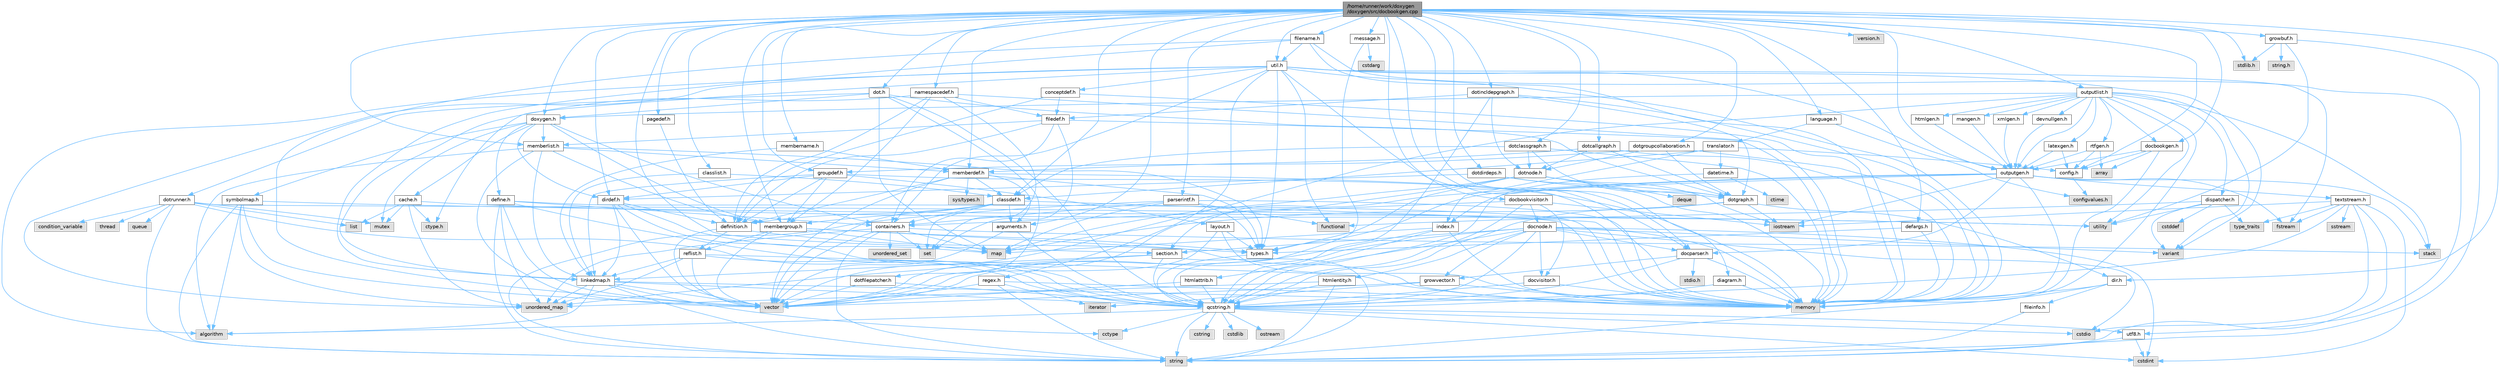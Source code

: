 digraph "/home/runner/work/doxygen/doxygen/src/docbookgen.cpp"
{
 // INTERACTIVE_SVG=YES
 // LATEX_PDF_SIZE
  bgcolor="transparent";
  edge [fontname=Helvetica,fontsize=10,labelfontname=Helvetica,labelfontsize=10];
  node [fontname=Helvetica,fontsize=10,shape=box,height=0.2,width=0.4];
  Node1 [id="Node000001",label="/home/runner/work/doxygen\l/doxygen/src/docbookgen.cpp",height=0.2,width=0.4,color="gray40", fillcolor="grey60", style="filled", fontcolor="black"];
  Node1 -> Node2 [id="edge1_Node000001_Node000002",color="steelblue1",style="solid"];
  Node2 [id="Node000002",label="stdlib.h",height=0.2,width=0.4,color="grey60", fillcolor="#E0E0E0", style="filled"];
  Node1 -> Node3 [id="edge2_Node000001_Node000003",color="steelblue1",style="solid"];
  Node3 [id="Node000003",label="docbookgen.h",height=0.2,width=0.4,color="grey40", fillcolor="white", style="filled",URL="$de/dea/docbookgen_8h.html",tooltip=" "];
  Node3 -> Node4 [id="edge3_Node000003_Node000004",color="steelblue1",style="solid"];
  Node4 [id="Node000004",label="memory",height=0.2,width=0.4,color="grey60", fillcolor="#E0E0E0", style="filled"];
  Node3 -> Node5 [id="edge4_Node000003_Node000005",color="steelblue1",style="solid"];
  Node5 [id="Node000005",label="array",height=0.2,width=0.4,color="grey60", fillcolor="#E0E0E0", style="filled"];
  Node3 -> Node6 [id="edge5_Node000003_Node000006",color="steelblue1",style="solid"];
  Node6 [id="Node000006",label="config.h",height=0.2,width=0.4,color="grey40", fillcolor="white", style="filled",URL="$db/d16/config_8h.html",tooltip=" "];
  Node6 -> Node7 [id="edge6_Node000006_Node000007",color="steelblue1",style="solid"];
  Node7 [id="Node000007",label="configvalues.h",height=0.2,width=0.4,color="grey60", fillcolor="#E0E0E0", style="filled"];
  Node3 -> Node8 [id="edge7_Node000003_Node000008",color="steelblue1",style="solid"];
  Node8 [id="Node000008",label="outputgen.h",height=0.2,width=0.4,color="grey40", fillcolor="white", style="filled",URL="$df/d06/outputgen_8h.html",tooltip=" "];
  Node8 -> Node4 [id="edge8_Node000008_Node000004",color="steelblue1",style="solid"];
  Node8 -> Node9 [id="edge9_Node000008_Node000009",color="steelblue1",style="solid"];
  Node9 [id="Node000009",label="stack",height=0.2,width=0.4,color="grey60", fillcolor="#E0E0E0", style="filled"];
  Node8 -> Node10 [id="edge10_Node000008_Node000010",color="steelblue1",style="solid"];
  Node10 [id="Node000010",label="iostream",height=0.2,width=0.4,color="grey60", fillcolor="#E0E0E0", style="filled"];
  Node8 -> Node11 [id="edge11_Node000008_Node000011",color="steelblue1",style="solid"];
  Node11 [id="Node000011",label="fstream",height=0.2,width=0.4,color="grey60", fillcolor="#E0E0E0", style="filled"];
  Node8 -> Node12 [id="edge12_Node000008_Node000012",color="steelblue1",style="solid"];
  Node12 [id="Node000012",label="types.h",height=0.2,width=0.4,color="grey40", fillcolor="white", style="filled",URL="$d9/d49/types_8h.html",tooltip="This file contains a number of basic enums and types."];
  Node12 -> Node13 [id="edge13_Node000012_Node000013",color="steelblue1",style="solid"];
  Node13 [id="Node000013",label="qcstring.h",height=0.2,width=0.4,color="grey40", fillcolor="white", style="filled",URL="$d7/d5c/qcstring_8h.html",tooltip=" "];
  Node13 -> Node14 [id="edge14_Node000013_Node000014",color="steelblue1",style="solid"];
  Node14 [id="Node000014",label="string",height=0.2,width=0.4,color="grey60", fillcolor="#E0E0E0", style="filled"];
  Node13 -> Node15 [id="edge15_Node000013_Node000015",color="steelblue1",style="solid"];
  Node15 [id="Node000015",label="algorithm",height=0.2,width=0.4,color="grey60", fillcolor="#E0E0E0", style="filled"];
  Node13 -> Node16 [id="edge16_Node000013_Node000016",color="steelblue1",style="solid"];
  Node16 [id="Node000016",label="cctype",height=0.2,width=0.4,color="grey60", fillcolor="#E0E0E0", style="filled"];
  Node13 -> Node17 [id="edge17_Node000013_Node000017",color="steelblue1",style="solid"];
  Node17 [id="Node000017",label="cstring",height=0.2,width=0.4,color="grey60", fillcolor="#E0E0E0", style="filled"];
  Node13 -> Node18 [id="edge18_Node000013_Node000018",color="steelblue1",style="solid"];
  Node18 [id="Node000018",label="cstdio",height=0.2,width=0.4,color="grey60", fillcolor="#E0E0E0", style="filled"];
  Node13 -> Node19 [id="edge19_Node000013_Node000019",color="steelblue1",style="solid"];
  Node19 [id="Node000019",label="cstdlib",height=0.2,width=0.4,color="grey60", fillcolor="#E0E0E0", style="filled"];
  Node13 -> Node20 [id="edge20_Node000013_Node000020",color="steelblue1",style="solid"];
  Node20 [id="Node000020",label="cstdint",height=0.2,width=0.4,color="grey60", fillcolor="#E0E0E0", style="filled"];
  Node13 -> Node21 [id="edge21_Node000013_Node000021",color="steelblue1",style="solid"];
  Node21 [id="Node000021",label="ostream",height=0.2,width=0.4,color="grey60", fillcolor="#E0E0E0", style="filled"];
  Node13 -> Node22 [id="edge22_Node000013_Node000022",color="steelblue1",style="solid"];
  Node22 [id="Node000022",label="utf8.h",height=0.2,width=0.4,color="grey40", fillcolor="white", style="filled",URL="$db/d7c/utf8_8h.html",tooltip="Various UTF8 related helper functions."];
  Node22 -> Node20 [id="edge23_Node000022_Node000020",color="steelblue1",style="solid"];
  Node22 -> Node14 [id="edge24_Node000022_Node000014",color="steelblue1",style="solid"];
  Node8 -> Node23 [id="edge25_Node000008_Node000023",color="steelblue1",style="solid"];
  Node23 [id="Node000023",label="index.h",height=0.2,width=0.4,color="grey40", fillcolor="white", style="filled",URL="$d1/db5/index_8h.html",tooltip=" "];
  Node23 -> Node4 [id="edge26_Node000023_Node000004",color="steelblue1",style="solid"];
  Node23 -> Node24 [id="edge27_Node000023_Node000024",color="steelblue1",style="solid"];
  Node24 [id="Node000024",label="vector",height=0.2,width=0.4,color="grey60", fillcolor="#E0E0E0", style="filled"];
  Node23 -> Node25 [id="edge28_Node000023_Node000025",color="steelblue1",style="solid"];
  Node25 [id="Node000025",label="map",height=0.2,width=0.4,color="grey60", fillcolor="#E0E0E0", style="filled"];
  Node23 -> Node13 [id="edge29_Node000023_Node000013",color="steelblue1",style="solid"];
  Node8 -> Node26 [id="edge30_Node000008_Node000026",color="steelblue1",style="solid"];
  Node26 [id="Node000026",label="section.h",height=0.2,width=0.4,color="grey40", fillcolor="white", style="filled",URL="$d1/d2a/section_8h.html",tooltip=" "];
  Node26 -> Node14 [id="edge31_Node000026_Node000014",color="steelblue1",style="solid"];
  Node26 -> Node27 [id="edge32_Node000026_Node000027",color="steelblue1",style="solid"];
  Node27 [id="Node000027",label="unordered_map",height=0.2,width=0.4,color="grey60", fillcolor="#E0E0E0", style="filled"];
  Node26 -> Node13 [id="edge33_Node000026_Node000013",color="steelblue1",style="solid"];
  Node26 -> Node28 [id="edge34_Node000026_Node000028",color="steelblue1",style="solid"];
  Node28 [id="Node000028",label="linkedmap.h",height=0.2,width=0.4,color="grey40", fillcolor="white", style="filled",URL="$da/de1/linkedmap_8h.html",tooltip=" "];
  Node28 -> Node27 [id="edge35_Node000028_Node000027",color="steelblue1",style="solid"];
  Node28 -> Node24 [id="edge36_Node000028_Node000024",color="steelblue1",style="solid"];
  Node28 -> Node4 [id="edge37_Node000028_Node000004",color="steelblue1",style="solid"];
  Node28 -> Node14 [id="edge38_Node000028_Node000014",color="steelblue1",style="solid"];
  Node28 -> Node15 [id="edge39_Node000028_Node000015",color="steelblue1",style="solid"];
  Node28 -> Node16 [id="edge40_Node000028_Node000016",color="steelblue1",style="solid"];
  Node28 -> Node13 [id="edge41_Node000028_Node000013",color="steelblue1",style="solid"];
  Node8 -> Node29 [id="edge42_Node000008_Node000029",color="steelblue1",style="solid"];
  Node29 [id="Node000029",label="textstream.h",height=0.2,width=0.4,color="grey40", fillcolor="white", style="filled",URL="$d4/d7d/textstream_8h.html",tooltip=" "];
  Node29 -> Node14 [id="edge43_Node000029_Node000014",color="steelblue1",style="solid"];
  Node29 -> Node10 [id="edge44_Node000029_Node000010",color="steelblue1",style="solid"];
  Node29 -> Node30 [id="edge45_Node000029_Node000030",color="steelblue1",style="solid"];
  Node30 [id="Node000030",label="sstream",height=0.2,width=0.4,color="grey60", fillcolor="#E0E0E0", style="filled"];
  Node29 -> Node20 [id="edge46_Node000029_Node000020",color="steelblue1",style="solid"];
  Node29 -> Node18 [id="edge47_Node000029_Node000018",color="steelblue1",style="solid"];
  Node29 -> Node11 [id="edge48_Node000029_Node000011",color="steelblue1",style="solid"];
  Node29 -> Node31 [id="edge49_Node000029_Node000031",color="steelblue1",style="solid"];
  Node31 [id="Node000031",label="type_traits",height=0.2,width=0.4,color="grey60", fillcolor="#E0E0E0", style="filled"];
  Node29 -> Node13 [id="edge50_Node000029_Node000013",color="steelblue1",style="solid"];
  Node8 -> Node32 [id="edge51_Node000008_Node000032",color="steelblue1",style="solid"];
  Node32 [id="Node000032",label="docparser.h",height=0.2,width=0.4,color="grey40", fillcolor="white", style="filled",URL="$de/d9c/docparser_8h.html",tooltip=" "];
  Node32 -> Node33 [id="edge52_Node000032_Node000033",color="steelblue1",style="solid"];
  Node33 [id="Node000033",label="stdio.h",height=0.2,width=0.4,color="grey60", fillcolor="#E0E0E0", style="filled"];
  Node32 -> Node4 [id="edge53_Node000032_Node000004",color="steelblue1",style="solid"];
  Node32 -> Node13 [id="edge54_Node000032_Node000013",color="steelblue1",style="solid"];
  Node32 -> Node34 [id="edge55_Node000032_Node000034",color="steelblue1",style="solid"];
  Node34 [id="Node000034",label="growvector.h",height=0.2,width=0.4,color="grey40", fillcolor="white", style="filled",URL="$d7/d50/growvector_8h.html",tooltip=" "];
  Node34 -> Node24 [id="edge56_Node000034_Node000024",color="steelblue1",style="solid"];
  Node34 -> Node4 [id="edge57_Node000034_Node000004",color="steelblue1",style="solid"];
  Node34 -> Node35 [id="edge58_Node000034_Node000035",color="steelblue1",style="solid"];
  Node35 [id="Node000035",label="iterator",height=0.2,width=0.4,color="grey60", fillcolor="#E0E0E0", style="filled"];
  Node1 -> Node36 [id="edge59_Node000001_Node000036",color="steelblue1",style="solid"];
  Node36 [id="Node000036",label="doxygen.h",height=0.2,width=0.4,color="grey40", fillcolor="white", style="filled",URL="$d1/da1/doxygen_8h.html",tooltip=" "];
  Node36 -> Node37 [id="edge60_Node000036_Node000037",color="steelblue1",style="solid"];
  Node37 [id="Node000037",label="mutex",height=0.2,width=0.4,color="grey60", fillcolor="#E0E0E0", style="filled"];
  Node36 -> Node38 [id="edge61_Node000036_Node000038",color="steelblue1",style="solid"];
  Node38 [id="Node000038",label="containers.h",height=0.2,width=0.4,color="grey40", fillcolor="white", style="filled",URL="$d5/d75/containers_8h.html",tooltip=" "];
  Node38 -> Node24 [id="edge62_Node000038_Node000024",color="steelblue1",style="solid"];
  Node38 -> Node14 [id="edge63_Node000038_Node000014",color="steelblue1",style="solid"];
  Node38 -> Node39 [id="edge64_Node000038_Node000039",color="steelblue1",style="solid"];
  Node39 [id="Node000039",label="set",height=0.2,width=0.4,color="grey60", fillcolor="#E0E0E0", style="filled"];
  Node38 -> Node25 [id="edge65_Node000038_Node000025",color="steelblue1",style="solid"];
  Node38 -> Node40 [id="edge66_Node000038_Node000040",color="steelblue1",style="solid"];
  Node40 [id="Node000040",label="unordered_set",height=0.2,width=0.4,color="grey60", fillcolor="#E0E0E0", style="filled"];
  Node38 -> Node27 [id="edge67_Node000038_Node000027",color="steelblue1",style="solid"];
  Node38 -> Node9 [id="edge68_Node000038_Node000009",color="steelblue1",style="solid"];
  Node36 -> Node41 [id="edge69_Node000036_Node000041",color="steelblue1",style="solid"];
  Node41 [id="Node000041",label="membergroup.h",height=0.2,width=0.4,color="grey40", fillcolor="white", style="filled",URL="$d9/d11/membergroup_8h.html",tooltip=" "];
  Node41 -> Node24 [id="edge70_Node000041_Node000024",color="steelblue1",style="solid"];
  Node41 -> Node25 [id="edge71_Node000041_Node000025",color="steelblue1",style="solid"];
  Node41 -> Node4 [id="edge72_Node000041_Node000004",color="steelblue1",style="solid"];
  Node41 -> Node12 [id="edge73_Node000041_Node000012",color="steelblue1",style="solid"];
  Node41 -> Node42 [id="edge74_Node000041_Node000042",color="steelblue1",style="solid"];
  Node42 [id="Node000042",label="reflist.h",height=0.2,width=0.4,color="grey40", fillcolor="white", style="filled",URL="$d1/d02/reflist_8h.html",tooltip=" "];
  Node42 -> Node24 [id="edge75_Node000042_Node000024",color="steelblue1",style="solid"];
  Node42 -> Node27 [id="edge76_Node000042_Node000027",color="steelblue1",style="solid"];
  Node42 -> Node4 [id="edge77_Node000042_Node000004",color="steelblue1",style="solid"];
  Node42 -> Node13 [id="edge78_Node000042_Node000013",color="steelblue1",style="solid"];
  Node42 -> Node28 [id="edge79_Node000042_Node000028",color="steelblue1",style="solid"];
  Node36 -> Node43 [id="edge80_Node000036_Node000043",color="steelblue1",style="solid"];
  Node43 [id="Node000043",label="dirdef.h",height=0.2,width=0.4,color="grey40", fillcolor="white", style="filled",URL="$d6/d15/dirdef_8h.html",tooltip=" "];
  Node43 -> Node24 [id="edge81_Node000043_Node000024",color="steelblue1",style="solid"];
  Node43 -> Node25 [id="edge82_Node000043_Node000025",color="steelblue1",style="solid"];
  Node43 -> Node13 [id="edge83_Node000043_Node000013",color="steelblue1",style="solid"];
  Node43 -> Node28 [id="edge84_Node000043_Node000028",color="steelblue1",style="solid"];
  Node43 -> Node44 [id="edge85_Node000043_Node000044",color="steelblue1",style="solid"];
  Node44 [id="Node000044",label="definition.h",height=0.2,width=0.4,color="grey40", fillcolor="white", style="filled",URL="$df/da1/definition_8h.html",tooltip=" "];
  Node44 -> Node24 [id="edge86_Node000044_Node000024",color="steelblue1",style="solid"];
  Node44 -> Node12 [id="edge87_Node000044_Node000012",color="steelblue1",style="solid"];
  Node44 -> Node42 [id="edge88_Node000044_Node000042",color="steelblue1",style="solid"];
  Node36 -> Node45 [id="edge89_Node000036_Node000045",color="steelblue1",style="solid"];
  Node45 [id="Node000045",label="memberlist.h",height=0.2,width=0.4,color="grey40", fillcolor="white", style="filled",URL="$dd/d78/memberlist_8h.html",tooltip=" "];
  Node45 -> Node24 [id="edge90_Node000045_Node000024",color="steelblue1",style="solid"];
  Node45 -> Node15 [id="edge91_Node000045_Node000015",color="steelblue1",style="solid"];
  Node45 -> Node46 [id="edge92_Node000045_Node000046",color="steelblue1",style="solid"];
  Node46 [id="Node000046",label="memberdef.h",height=0.2,width=0.4,color="grey40", fillcolor="white", style="filled",URL="$d4/d46/memberdef_8h.html",tooltip=" "];
  Node46 -> Node24 [id="edge93_Node000046_Node000024",color="steelblue1",style="solid"];
  Node46 -> Node4 [id="edge94_Node000046_Node000004",color="steelblue1",style="solid"];
  Node46 -> Node47 [id="edge95_Node000046_Node000047",color="steelblue1",style="solid"];
  Node47 [id="Node000047",label="sys/types.h",height=0.2,width=0.4,color="grey60", fillcolor="#E0E0E0", style="filled"];
  Node46 -> Node12 [id="edge96_Node000046_Node000012",color="steelblue1",style="solid"];
  Node46 -> Node44 [id="edge97_Node000046_Node000044",color="steelblue1",style="solid"];
  Node46 -> Node48 [id="edge98_Node000046_Node000048",color="steelblue1",style="solid"];
  Node48 [id="Node000048",label="arguments.h",height=0.2,width=0.4,color="grey40", fillcolor="white", style="filled",URL="$df/d9b/arguments_8h.html",tooltip=" "];
  Node48 -> Node24 [id="edge99_Node000048_Node000024",color="steelblue1",style="solid"];
  Node48 -> Node13 [id="edge100_Node000048_Node000013",color="steelblue1",style="solid"];
  Node46 -> Node49 [id="edge101_Node000046_Node000049",color="steelblue1",style="solid"];
  Node49 [id="Node000049",label="classdef.h",height=0.2,width=0.4,color="grey40", fillcolor="white", style="filled",URL="$d1/da6/classdef_8h.html",tooltip=" "];
  Node49 -> Node4 [id="edge102_Node000049_Node000004",color="steelblue1",style="solid"];
  Node49 -> Node24 [id="edge103_Node000049_Node000024",color="steelblue1",style="solid"];
  Node49 -> Node39 [id="edge104_Node000049_Node000039",color="steelblue1",style="solid"];
  Node49 -> Node38 [id="edge105_Node000049_Node000038",color="steelblue1",style="solid"];
  Node49 -> Node44 [id="edge106_Node000049_Node000044",color="steelblue1",style="solid"];
  Node49 -> Node48 [id="edge107_Node000049_Node000048",color="steelblue1",style="solid"];
  Node49 -> Node41 [id="edge108_Node000049_Node000041",color="steelblue1",style="solid"];
  Node45 -> Node28 [id="edge109_Node000045_Node000028",color="steelblue1",style="solid"];
  Node45 -> Node12 [id="edge110_Node000045_Node000012",color="steelblue1",style="solid"];
  Node45 -> Node41 [id="edge111_Node000045_Node000041",color="steelblue1",style="solid"];
  Node36 -> Node50 [id="edge112_Node000036_Node000050",color="steelblue1",style="solid"];
  Node50 [id="Node000050",label="define.h",height=0.2,width=0.4,color="grey40", fillcolor="white", style="filled",URL="$df/d67/define_8h.html",tooltip=" "];
  Node50 -> Node24 [id="edge113_Node000050_Node000024",color="steelblue1",style="solid"];
  Node50 -> Node4 [id="edge114_Node000050_Node000004",color="steelblue1",style="solid"];
  Node50 -> Node14 [id="edge115_Node000050_Node000014",color="steelblue1",style="solid"];
  Node50 -> Node27 [id="edge116_Node000050_Node000027",color="steelblue1",style="solid"];
  Node50 -> Node13 [id="edge117_Node000050_Node000013",color="steelblue1",style="solid"];
  Node50 -> Node38 [id="edge118_Node000050_Node000038",color="steelblue1",style="solid"];
  Node36 -> Node51 [id="edge119_Node000036_Node000051",color="steelblue1",style="solid"];
  Node51 [id="Node000051",label="cache.h",height=0.2,width=0.4,color="grey40", fillcolor="white", style="filled",URL="$d3/d26/cache_8h.html",tooltip=" "];
  Node51 -> Node52 [id="edge120_Node000051_Node000052",color="steelblue1",style="solid"];
  Node52 [id="Node000052",label="list",height=0.2,width=0.4,color="grey60", fillcolor="#E0E0E0", style="filled"];
  Node51 -> Node27 [id="edge121_Node000051_Node000027",color="steelblue1",style="solid"];
  Node51 -> Node37 [id="edge122_Node000051_Node000037",color="steelblue1",style="solid"];
  Node51 -> Node53 [id="edge123_Node000051_Node000053",color="steelblue1",style="solid"];
  Node53 [id="Node000053",label="utility",height=0.2,width=0.4,color="grey60", fillcolor="#E0E0E0", style="filled"];
  Node51 -> Node54 [id="edge124_Node000051_Node000054",color="steelblue1",style="solid"];
  Node54 [id="Node000054",label="ctype.h",height=0.2,width=0.4,color="grey60", fillcolor="#E0E0E0", style="filled"];
  Node36 -> Node55 [id="edge125_Node000036_Node000055",color="steelblue1",style="solid"];
  Node55 [id="Node000055",label="symbolmap.h",height=0.2,width=0.4,color="grey40", fillcolor="white", style="filled",URL="$d7/ddd/symbolmap_8h.html",tooltip=" "];
  Node55 -> Node15 [id="edge126_Node000055_Node000015",color="steelblue1",style="solid"];
  Node55 -> Node27 [id="edge127_Node000055_Node000027",color="steelblue1",style="solid"];
  Node55 -> Node24 [id="edge128_Node000055_Node000024",color="steelblue1",style="solid"];
  Node55 -> Node14 [id="edge129_Node000055_Node000014",color="steelblue1",style="solid"];
  Node55 -> Node53 [id="edge130_Node000055_Node000053",color="steelblue1",style="solid"];
  Node1 -> Node56 [id="edge131_Node000001_Node000056",color="steelblue1",style="solid"];
  Node56 [id="Node000056",label="message.h",height=0.2,width=0.4,color="grey40", fillcolor="white", style="filled",URL="$d2/d0d/message_8h.html",tooltip=" "];
  Node56 -> Node57 [id="edge132_Node000056_Node000057",color="steelblue1",style="solid"];
  Node57 [id="Node000057",label="cstdarg",height=0.2,width=0.4,color="grey60", fillcolor="#E0E0E0", style="filled"];
  Node56 -> Node13 [id="edge133_Node000056_Node000013",color="steelblue1",style="solid"];
  Node1 -> Node6 [id="edge134_Node000001_Node000006",color="steelblue1",style="solid"];
  Node1 -> Node58 [id="edge135_Node000001_Node000058",color="steelblue1",style="solid"];
  Node58 [id="Node000058",label="classlist.h",height=0.2,width=0.4,color="grey40", fillcolor="white", style="filled",URL="$d2/df8/classlist_8h.html",tooltip=" "];
  Node58 -> Node28 [id="edge136_Node000058_Node000028",color="steelblue1",style="solid"];
  Node58 -> Node49 [id="edge137_Node000058_Node000049",color="steelblue1",style="solid"];
  Node1 -> Node49 [id="edge138_Node000001_Node000049",color="steelblue1",style="solid"];
  Node1 -> Node59 [id="edge139_Node000001_Node000059",color="steelblue1",style="solid"];
  Node59 [id="Node000059",label="diagram.h",height=0.2,width=0.4,color="grey40", fillcolor="white", style="filled",URL="$d9/d1b/diagram_8h.html",tooltip=" "];
  Node59 -> Node4 [id="edge140_Node000059_Node000004",color="steelblue1",style="solid"];
  Node59 -> Node13 [id="edge141_Node000059_Node000013",color="steelblue1",style="solid"];
  Node1 -> Node60 [id="edge142_Node000001_Node000060",color="steelblue1",style="solid"];
  Node60 [id="Node000060",label="util.h",height=0.2,width=0.4,color="grey40", fillcolor="white", style="filled",URL="$d8/d3c/util_8h.html",tooltip="A bunch of utility functions."];
  Node60 -> Node4 [id="edge143_Node000060_Node000004",color="steelblue1",style="solid"];
  Node60 -> Node27 [id="edge144_Node000060_Node000027",color="steelblue1",style="solid"];
  Node60 -> Node15 [id="edge145_Node000060_Node000015",color="steelblue1",style="solid"];
  Node60 -> Node61 [id="edge146_Node000060_Node000061",color="steelblue1",style="solid"];
  Node61 [id="Node000061",label="functional",height=0.2,width=0.4,color="grey60", fillcolor="#E0E0E0", style="filled"];
  Node60 -> Node11 [id="edge147_Node000060_Node000011",color="steelblue1",style="solid"];
  Node60 -> Node62 [id="edge148_Node000060_Node000062",color="steelblue1",style="solid"];
  Node62 [id="Node000062",label="variant",height=0.2,width=0.4,color="grey60", fillcolor="#E0E0E0", style="filled"];
  Node60 -> Node54 [id="edge149_Node000060_Node000054",color="steelblue1",style="solid"];
  Node60 -> Node12 [id="edge150_Node000060_Node000012",color="steelblue1",style="solid"];
  Node60 -> Node32 [id="edge151_Node000060_Node000032",color="steelblue1",style="solid"];
  Node60 -> Node38 [id="edge152_Node000060_Node000038",color="steelblue1",style="solid"];
  Node60 -> Node8 [id="edge153_Node000060_Node000008",color="steelblue1",style="solid"];
  Node60 -> Node63 [id="edge154_Node000060_Node000063",color="steelblue1",style="solid"];
  Node63 [id="Node000063",label="regex.h",height=0.2,width=0.4,color="grey40", fillcolor="white", style="filled",URL="$d1/d21/regex_8h.html",tooltip=" "];
  Node63 -> Node4 [id="edge155_Node000063_Node000004",color="steelblue1",style="solid"];
  Node63 -> Node14 [id="edge156_Node000063_Node000014",color="steelblue1",style="solid"];
  Node63 -> Node24 [id="edge157_Node000063_Node000024",color="steelblue1",style="solid"];
  Node63 -> Node35 [id="edge158_Node000063_Node000035",color="steelblue1",style="solid"];
  Node60 -> Node64 [id="edge159_Node000060_Node000064",color="steelblue1",style="solid"];
  Node64 [id="Node000064",label="conceptdef.h",height=0.2,width=0.4,color="grey40", fillcolor="white", style="filled",URL="$da/df1/conceptdef_8h.html",tooltip=" "];
  Node64 -> Node4 [id="edge160_Node000064_Node000004",color="steelblue1",style="solid"];
  Node64 -> Node44 [id="edge161_Node000064_Node000044",color="steelblue1",style="solid"];
  Node64 -> Node65 [id="edge162_Node000064_Node000065",color="steelblue1",style="solid"];
  Node65 [id="Node000065",label="filedef.h",height=0.2,width=0.4,color="grey40", fillcolor="white", style="filled",URL="$d4/d3a/filedef_8h.html",tooltip=" "];
  Node65 -> Node4 [id="edge163_Node000065_Node000004",color="steelblue1",style="solid"];
  Node65 -> Node39 [id="edge164_Node000065_Node000039",color="steelblue1",style="solid"];
  Node65 -> Node44 [id="edge165_Node000065_Node000044",color="steelblue1",style="solid"];
  Node65 -> Node45 [id="edge166_Node000065_Node000045",color="steelblue1",style="solid"];
  Node65 -> Node38 [id="edge167_Node000065_Node000038",color="steelblue1",style="solid"];
  Node1 -> Node66 [id="edge168_Node000001_Node000066",color="steelblue1",style="solid"];
  Node66 [id="Node000066",label="defargs.h",height=0.2,width=0.4,color="grey40", fillcolor="white", style="filled",URL="$d8/d65/defargs_8h.html",tooltip=" "];
  Node66 -> Node12 [id="edge169_Node000066_Node000012",color="steelblue1",style="solid"];
  Node66 -> Node4 [id="edge170_Node000066_Node000004",color="steelblue1",style="solid"];
  Node1 -> Node8 [id="edge171_Node000001_Node000008",color="steelblue1",style="solid"];
  Node1 -> Node67 [id="edge172_Node000001_Node000067",color="steelblue1",style="solid"];
  Node67 [id="Node000067",label="dot.h",height=0.2,width=0.4,color="grey40", fillcolor="white", style="filled",URL="$d6/d4a/dot_8h.html",tooltip=" "];
  Node67 -> Node25 [id="edge173_Node000067_Node000025",color="steelblue1",style="solid"];
  Node67 -> Node13 [id="edge174_Node000067_Node000013",color="steelblue1",style="solid"];
  Node67 -> Node68 [id="edge175_Node000067_Node000068",color="steelblue1",style="solid"];
  Node68 [id="Node000068",label="dotgraph.h",height=0.2,width=0.4,color="grey40", fillcolor="white", style="filled",URL="$d0/daa/dotgraph_8h.html",tooltip=" "];
  Node68 -> Node10 [id="edge176_Node000068_Node000010",color="steelblue1",style="solid"];
  Node68 -> Node25 [id="edge177_Node000068_Node000025",color="steelblue1",style="solid"];
  Node68 -> Node13 [id="edge178_Node000068_Node000013",color="steelblue1",style="solid"];
  Node68 -> Node69 [id="edge179_Node000068_Node000069",color="steelblue1",style="solid"];
  Node69 [id="Node000069",label="dir.h",height=0.2,width=0.4,color="grey40", fillcolor="white", style="filled",URL="$df/d9c/dir_8h.html",tooltip=" "];
  Node69 -> Node14 [id="edge180_Node000069_Node000014",color="steelblue1",style="solid"];
  Node69 -> Node4 [id="edge181_Node000069_Node000004",color="steelblue1",style="solid"];
  Node69 -> Node70 [id="edge182_Node000069_Node000070",color="steelblue1",style="solid"];
  Node70 [id="Node000070",label="fileinfo.h",height=0.2,width=0.4,color="grey40", fillcolor="white", style="filled",URL="$df/d45/fileinfo_8h.html",tooltip=" "];
  Node70 -> Node14 [id="edge183_Node000070_Node000014",color="steelblue1",style="solid"];
  Node67 -> Node71 [id="edge184_Node000067_Node000071",color="steelblue1",style="solid"];
  Node71 [id="Node000071",label="dotfilepatcher.h",height=0.2,width=0.4,color="grey40", fillcolor="white", style="filled",URL="$d3/d38/dotfilepatcher_8h.html",tooltip=" "];
  Node71 -> Node24 [id="edge185_Node000071_Node000024",color="steelblue1",style="solid"];
  Node71 -> Node13 [id="edge186_Node000071_Node000013",color="steelblue1",style="solid"];
  Node67 -> Node72 [id="edge187_Node000067_Node000072",color="steelblue1",style="solid"];
  Node72 [id="Node000072",label="dotrunner.h",height=0.2,width=0.4,color="grey40", fillcolor="white", style="filled",URL="$d2/dd1/dotrunner_8h.html",tooltip=" "];
  Node72 -> Node14 [id="edge188_Node000072_Node000014",color="steelblue1",style="solid"];
  Node72 -> Node73 [id="edge189_Node000072_Node000073",color="steelblue1",style="solid"];
  Node73 [id="Node000073",label="thread",height=0.2,width=0.4,color="grey60", fillcolor="#E0E0E0", style="filled"];
  Node72 -> Node52 [id="edge190_Node000072_Node000052",color="steelblue1",style="solid"];
  Node72 -> Node74 [id="edge191_Node000072_Node000074",color="steelblue1",style="solid"];
  Node74 [id="Node000074",label="queue",height=0.2,width=0.4,color="grey60", fillcolor="#E0E0E0", style="filled"];
  Node72 -> Node37 [id="edge192_Node000072_Node000037",color="steelblue1",style="solid"];
  Node72 -> Node75 [id="edge193_Node000072_Node000075",color="steelblue1",style="solid"];
  Node75 [id="Node000075",label="condition_variable",height=0.2,width=0.4,color="grey60", fillcolor="#E0E0E0", style="filled"];
  Node72 -> Node4 [id="edge194_Node000072_Node000004",color="steelblue1",style="solid"];
  Node72 -> Node13 [id="edge195_Node000072_Node000013",color="steelblue1",style="solid"];
  Node67 -> Node36 [id="edge196_Node000067_Node000036",color="steelblue1",style="solid"];
  Node1 -> Node76 [id="edge197_Node000001_Node000076",color="steelblue1",style="solid"];
  Node76 [id="Node000076",label="dotcallgraph.h",height=0.2,width=0.4,color="grey40", fillcolor="white", style="filled",URL="$dc/dcf/dotcallgraph_8h.html",tooltip=" "];
  Node76 -> Node4 [id="edge198_Node000076_Node000004",color="steelblue1",style="solid"];
  Node76 -> Node77 [id="edge199_Node000076_Node000077",color="steelblue1",style="solid"];
  Node77 [id="Node000077",label="dotnode.h",height=0.2,width=0.4,color="grey40", fillcolor="white", style="filled",URL="$d8/d3b/dotnode_8h.html",tooltip=" "];
  Node77 -> Node24 [id="edge200_Node000077_Node000024",color="steelblue1",style="solid"];
  Node77 -> Node25 [id="edge201_Node000077_Node000025",color="steelblue1",style="solid"];
  Node77 -> Node78 [id="edge202_Node000077_Node000078",color="steelblue1",style="solid"];
  Node78 [id="Node000078",label="deque",height=0.2,width=0.4,color="grey60", fillcolor="#E0E0E0", style="filled"];
  Node77 -> Node10 [id="edge203_Node000077_Node000010",color="steelblue1",style="solid"];
  Node77 -> Node12 [id="edge204_Node000077_Node000012",color="steelblue1",style="solid"];
  Node77 -> Node68 [id="edge205_Node000077_Node000068",color="steelblue1",style="solid"];
  Node76 -> Node68 [id="edge206_Node000076_Node000068",color="steelblue1",style="solid"];
  Node76 -> Node46 [id="edge207_Node000076_Node000046",color="steelblue1",style="solid"];
  Node1 -> Node79 [id="edge208_Node000001_Node000079",color="steelblue1",style="solid"];
  Node79 [id="Node000079",label="dotclassgraph.h",height=0.2,width=0.4,color="grey40", fillcolor="white", style="filled",URL="$d5/d04/dotclassgraph_8h.html",tooltip=" "];
  Node79 -> Node4 [id="edge209_Node000079_Node000004",color="steelblue1",style="solid"];
  Node79 -> Node49 [id="edge210_Node000079_Node000049",color="steelblue1",style="solid"];
  Node79 -> Node77 [id="edge211_Node000079_Node000077",color="steelblue1",style="solid"];
  Node79 -> Node68 [id="edge212_Node000079_Node000068",color="steelblue1",style="solid"];
  Node1 -> Node80 [id="edge213_Node000001_Node000080",color="steelblue1",style="solid"];
  Node80 [id="Node000080",label="dotdirdeps.h",height=0.2,width=0.4,color="grey40", fillcolor="white", style="filled",URL="$d3/dcf/dotdirdeps_8h.html",tooltip=" "];
  Node80 -> Node4 [id="edge214_Node000080_Node000004",color="steelblue1",style="solid"];
  Node80 -> Node68 [id="edge215_Node000080_Node000068",color="steelblue1",style="solid"];
  Node80 -> Node43 [id="edge216_Node000080_Node000043",color="steelblue1",style="solid"];
  Node1 -> Node81 [id="edge217_Node000001_Node000081",color="steelblue1",style="solid"];
  Node81 [id="Node000081",label="dotgroupcollaboration.h",height=0.2,width=0.4,color="grey40", fillcolor="white", style="filled",URL="$d7/d99/dotgroupcollaboration_8h.html",tooltip=" "];
  Node81 -> Node4 [id="edge218_Node000081_Node000004",color="steelblue1",style="solid"];
  Node81 -> Node77 [id="edge219_Node000081_Node000077",color="steelblue1",style="solid"];
  Node81 -> Node68 [id="edge220_Node000081_Node000068",color="steelblue1",style="solid"];
  Node81 -> Node82 [id="edge221_Node000081_Node000082",color="steelblue1",style="solid"];
  Node82 [id="Node000082",label="groupdef.h",height=0.2,width=0.4,color="grey40", fillcolor="white", style="filled",URL="$d1/de6/groupdef_8h.html",tooltip=" "];
  Node82 -> Node4 [id="edge222_Node000082_Node000004",color="steelblue1",style="solid"];
  Node82 -> Node44 [id="edge223_Node000082_Node000044",color="steelblue1",style="solid"];
  Node82 -> Node43 [id="edge224_Node000082_Node000043",color="steelblue1",style="solid"];
  Node82 -> Node83 [id="edge225_Node000082_Node000083",color="steelblue1",style="solid"];
  Node83 [id="Node000083",label="layout.h",height=0.2,width=0.4,color="grey40", fillcolor="white", style="filled",URL="$db/d51/layout_8h.html",tooltip=" "];
  Node83 -> Node4 [id="edge226_Node000083_Node000004",color="steelblue1",style="solid"];
  Node83 -> Node24 [id="edge227_Node000083_Node000024",color="steelblue1",style="solid"];
  Node83 -> Node12 [id="edge228_Node000083_Node000012",color="steelblue1",style="solid"];
  Node82 -> Node41 [id="edge229_Node000082_Node000041",color="steelblue1",style="solid"];
  Node82 -> Node28 [id="edge230_Node000082_Node000028",color="steelblue1",style="solid"];
  Node1 -> Node84 [id="edge231_Node000001_Node000084",color="steelblue1",style="solid"];
  Node84 [id="Node000084",label="dotincldepgraph.h",height=0.2,width=0.4,color="grey40", fillcolor="white", style="filled",URL="$dd/d8c/dotincldepgraph_8h.html",tooltip=" "];
  Node84 -> Node4 [id="edge232_Node000084_Node000004",color="steelblue1",style="solid"];
  Node84 -> Node13 [id="edge233_Node000084_Node000013",color="steelblue1",style="solid"];
  Node84 -> Node65 [id="edge234_Node000084_Node000065",color="steelblue1",style="solid"];
  Node84 -> Node77 [id="edge235_Node000084_Node000077",color="steelblue1",style="solid"];
  Node84 -> Node68 [id="edge236_Node000084_Node000068",color="steelblue1",style="solid"];
  Node1 -> Node85 [id="edge237_Node000001_Node000085",color="steelblue1",style="solid"];
  Node85 [id="Node000085",label="pagedef.h",height=0.2,width=0.4,color="grey40", fillcolor="white", style="filled",URL="$dd/d66/pagedef_8h.html",tooltip=" "];
  Node85 -> Node44 [id="edge238_Node000085_Node000044",color="steelblue1",style="solid"];
  Node1 -> Node86 [id="edge239_Node000001_Node000086",color="steelblue1",style="solid"];
  Node86 [id="Node000086",label="filename.h",height=0.2,width=0.4,color="grey40", fillcolor="white", style="filled",URL="$dc/dd6/filename_8h.html",tooltip=" "];
  Node86 -> Node4 [id="edge240_Node000086_Node000004",color="steelblue1",style="solid"];
  Node86 -> Node24 [id="edge241_Node000086_Node000024",color="steelblue1",style="solid"];
  Node86 -> Node28 [id="edge242_Node000086_Node000028",color="steelblue1",style="solid"];
  Node86 -> Node22 [id="edge243_Node000086_Node000022",color="steelblue1",style="solid"];
  Node86 -> Node60 [id="edge244_Node000086_Node000060",color="steelblue1",style="solid"];
  Node1 -> Node87 [id="edge245_Node000001_Node000087",color="steelblue1",style="solid"];
  Node87 [id="Node000087",label="version.h",height=0.2,width=0.4,color="grey60", fillcolor="#E0E0E0", style="filled"];
  Node1 -> Node88 [id="edge246_Node000001_Node000088",color="steelblue1",style="solid"];
  Node88 [id="Node000088",label="docbookvisitor.h",height=0.2,width=0.4,color="grey40", fillcolor="white", style="filled",URL="$de/dcd/docbookvisitor_8h.html",tooltip=" "];
  Node88 -> Node10 [id="edge247_Node000088_Node000010",color="steelblue1",style="solid"];
  Node88 -> Node38 [id="edge248_Node000088_Node000038",color="steelblue1",style="solid"];
  Node88 -> Node89 [id="edge249_Node000088_Node000089",color="steelblue1",style="solid"];
  Node89 [id="Node000089",label="docvisitor.h",height=0.2,width=0.4,color="grey40", fillcolor="white", style="filled",URL="$d2/d3c/docvisitor_8h.html",tooltip=" "];
  Node89 -> Node4 [id="edge250_Node000089_Node000004",color="steelblue1",style="solid"];
  Node89 -> Node13 [id="edge251_Node000089_Node000013",color="steelblue1",style="solid"];
  Node88 -> Node90 [id="edge252_Node000088_Node000090",color="steelblue1",style="solid"];
  Node90 [id="Node000090",label="docnode.h",height=0.2,width=0.4,color="grey40", fillcolor="white", style="filled",URL="$de/d2b/docnode_8h.html",tooltip=" "];
  Node90 -> Node18 [id="edge253_Node000090_Node000018",color="steelblue1",style="solid"];
  Node90 -> Node20 [id="edge254_Node000090_Node000020",color="steelblue1",style="solid"];
  Node90 -> Node24 [id="edge255_Node000090_Node000024",color="steelblue1",style="solid"];
  Node90 -> Node4 [id="edge256_Node000090_Node000004",color="steelblue1",style="solid"];
  Node90 -> Node62 [id="edge257_Node000090_Node000062",color="steelblue1",style="solid"];
  Node90 -> Node13 [id="edge258_Node000090_Node000013",color="steelblue1",style="solid"];
  Node90 -> Node89 [id="edge259_Node000090_Node000089",color="steelblue1",style="solid"];
  Node90 -> Node32 [id="edge260_Node000090_Node000032",color="steelblue1",style="solid"];
  Node90 -> Node91 [id="edge261_Node000090_Node000091",color="steelblue1",style="solid"];
  Node91 [id="Node000091",label="htmlattrib.h",height=0.2,width=0.4,color="grey40", fillcolor="white", style="filled",URL="$d0/d73/htmlattrib_8h.html",tooltip=" "];
  Node91 -> Node24 [id="edge262_Node000091_Node000024",color="steelblue1",style="solid"];
  Node91 -> Node13 [id="edge263_Node000091_Node000013",color="steelblue1",style="solid"];
  Node90 -> Node92 [id="edge264_Node000090_Node000092",color="steelblue1",style="solid"];
  Node92 [id="Node000092",label="htmlentity.h",height=0.2,width=0.4,color="grey40", fillcolor="white", style="filled",URL="$db/dc6/htmlentity_8h.html",tooltip=" "];
  Node92 -> Node27 [id="edge265_Node000092_Node000027",color="steelblue1",style="solid"];
  Node92 -> Node14 [id="edge266_Node000092_Node000014",color="steelblue1",style="solid"];
  Node92 -> Node13 [id="edge267_Node000092_Node000013",color="steelblue1",style="solid"];
  Node90 -> Node34 [id="edge268_Node000090_Node000034",color="steelblue1",style="solid"];
  Node90 -> Node26 [id="edge269_Node000090_Node000026",color="steelblue1",style="solid"];
  Node88 -> Node13 [id="edge270_Node000088_Node000013",color="steelblue1",style="solid"];
  Node1 -> Node32 [id="edge271_Node000001_Node000032",color="steelblue1",style="solid"];
  Node1 -> Node93 [id="edge272_Node000001_Node000093",color="steelblue1",style="solid"];
  Node93 [id="Node000093",label="language.h",height=0.2,width=0.4,color="grey40", fillcolor="white", style="filled",URL="$d8/dce/language_8h.html",tooltip=" "];
  Node93 -> Node94 [id="edge273_Node000093_Node000094",color="steelblue1",style="solid"];
  Node94 [id="Node000094",label="translator.h",height=0.2,width=0.4,color="grey40", fillcolor="white", style="filled",URL="$d9/df1/translator_8h.html",tooltip=" "];
  Node94 -> Node49 [id="edge274_Node000094_Node000049",color="steelblue1",style="solid"];
  Node94 -> Node6 [id="edge275_Node000094_Node000006",color="steelblue1",style="solid"];
  Node94 -> Node95 [id="edge276_Node000094_Node000095",color="steelblue1",style="solid"];
  Node95 [id="Node000095",label="datetime.h",height=0.2,width=0.4,color="grey40", fillcolor="white", style="filled",URL="$de/d1b/datetime_8h.html",tooltip=" "];
  Node95 -> Node96 [id="edge277_Node000095_Node000096",color="steelblue1",style="solid"];
  Node96 [id="Node000096",label="ctime",height=0.2,width=0.4,color="grey60", fillcolor="#E0E0E0", style="filled"];
  Node95 -> Node13 [id="edge278_Node000095_Node000013",color="steelblue1",style="solid"];
  Node94 -> Node23 [id="edge279_Node000094_Node000023",color="steelblue1",style="solid"];
  Node93 -> Node7 [id="edge280_Node000093_Node000007",color="steelblue1",style="solid"];
  Node1 -> Node97 [id="edge281_Node000001_Node000097",color="steelblue1",style="solid"];
  Node97 [id="Node000097",label="parserintf.h",height=0.2,width=0.4,color="grey40", fillcolor="white", style="filled",URL="$da/d55/parserintf_8h.html",tooltip=" "];
  Node97 -> Node61 [id="edge282_Node000097_Node000061",color="steelblue1",style="solid"];
  Node97 -> Node4 [id="edge283_Node000097_Node000004",color="steelblue1",style="solid"];
  Node97 -> Node25 [id="edge284_Node000097_Node000025",color="steelblue1",style="solid"];
  Node97 -> Node14 [id="edge285_Node000097_Node000014",color="steelblue1",style="solid"];
  Node97 -> Node12 [id="edge286_Node000097_Node000012",color="steelblue1",style="solid"];
  Node97 -> Node38 [id="edge287_Node000097_Node000038",color="steelblue1",style="solid"];
  Node1 -> Node48 [id="edge288_Node000001_Node000048",color="steelblue1",style="solid"];
  Node1 -> Node45 [id="edge289_Node000001_Node000045",color="steelblue1",style="solid"];
  Node1 -> Node82 [id="edge290_Node000001_Node000082",color="steelblue1",style="solid"];
  Node1 -> Node46 [id="edge291_Node000001_Node000046",color="steelblue1",style="solid"];
  Node1 -> Node98 [id="edge292_Node000001_Node000098",color="steelblue1",style="solid"];
  Node98 [id="Node000098",label="namespacedef.h",height=0.2,width=0.4,color="grey40", fillcolor="white", style="filled",URL="$d7/d97/namespacedef_8h.html",tooltip=" "];
  Node98 -> Node4 [id="edge293_Node000098_Node000004",color="steelblue1",style="solid"];
  Node98 -> Node39 [id="edge294_Node000098_Node000039",color="steelblue1",style="solid"];
  Node98 -> Node44 [id="edge295_Node000098_Node000044",color="steelblue1",style="solid"];
  Node98 -> Node65 [id="edge296_Node000098_Node000065",color="steelblue1",style="solid"];
  Node98 -> Node28 [id="edge297_Node000098_Node000028",color="steelblue1",style="solid"];
  Node98 -> Node41 [id="edge298_Node000098_Node000041",color="steelblue1",style="solid"];
  Node1 -> Node99 [id="edge299_Node000001_Node000099",color="steelblue1",style="solid"];
  Node99 [id="Node000099",label="membername.h",height=0.2,width=0.4,color="grey40", fillcolor="white", style="filled",URL="$d7/dfc/membername_8h.html",tooltip=" "];
  Node99 -> Node46 [id="edge300_Node000099_Node000046",color="steelblue1",style="solid"];
  Node99 -> Node28 [id="edge301_Node000099_Node000028",color="steelblue1",style="solid"];
  Node1 -> Node41 [id="edge302_Node000001_Node000041",color="steelblue1",style="solid"];
  Node1 -> Node43 [id="edge303_Node000001_Node000043",color="steelblue1",style="solid"];
  Node1 -> Node26 [id="edge304_Node000001_Node000026",color="steelblue1",style="solid"];
  Node1 -> Node69 [id="edge305_Node000001_Node000069",color="steelblue1",style="solid"];
  Node1 -> Node100 [id="edge306_Node000001_Node000100",color="steelblue1",style="solid"];
  Node100 [id="Node000100",label="growbuf.h",height=0.2,width=0.4,color="grey40", fillcolor="white", style="filled",URL="$dd/d72/growbuf_8h.html",tooltip=" "];
  Node100 -> Node53 [id="edge307_Node000100_Node000053",color="steelblue1",style="solid"];
  Node100 -> Node2 [id="edge308_Node000100_Node000002",color="steelblue1",style="solid"];
  Node100 -> Node101 [id="edge309_Node000100_Node000101",color="steelblue1",style="solid"];
  Node101 [id="Node000101",label="string.h",height=0.2,width=0.4,color="grey60", fillcolor="#E0E0E0", style="filled"];
  Node100 -> Node14 [id="edge310_Node000100_Node000014",color="steelblue1",style="solid"];
  Node1 -> Node102 [id="edge311_Node000001_Node000102",color="steelblue1",style="solid"];
  Node102 [id="Node000102",label="outputlist.h",height=0.2,width=0.4,color="grey40", fillcolor="white", style="filled",URL="$d2/db9/outputlist_8h.html",tooltip=" "];
  Node102 -> Node53 [id="edge312_Node000102_Node000053",color="steelblue1",style="solid"];
  Node102 -> Node24 [id="edge313_Node000102_Node000024",color="steelblue1",style="solid"];
  Node102 -> Node4 [id="edge314_Node000102_Node000004",color="steelblue1",style="solid"];
  Node102 -> Node62 [id="edge315_Node000102_Node000062",color="steelblue1",style="solid"];
  Node102 -> Node9 [id="edge316_Node000102_Node000009",color="steelblue1",style="solid"];
  Node102 -> Node8 [id="edge317_Node000102_Node000008",color="steelblue1",style="solid"];
  Node102 -> Node36 [id="edge318_Node000102_Node000036",color="steelblue1",style="solid"];
  Node102 -> Node103 [id="edge319_Node000102_Node000103",color="steelblue1",style="solid"];
  Node103 [id="Node000103",label="dispatcher.h",height=0.2,width=0.4,color="grey40", fillcolor="white", style="filled",URL="$da/d73/dispatcher_8h.html",tooltip=" "];
  Node103 -> Node104 [id="edge320_Node000103_Node000104",color="steelblue1",style="solid"];
  Node104 [id="Node000104",label="cstddef",height=0.2,width=0.4,color="grey60", fillcolor="#E0E0E0", style="filled"];
  Node103 -> Node53 [id="edge321_Node000103_Node000053",color="steelblue1",style="solid"];
  Node103 -> Node61 [id="edge322_Node000103_Node000061",color="steelblue1",style="solid"];
  Node103 -> Node62 [id="edge323_Node000103_Node000062",color="steelblue1",style="solid"];
  Node103 -> Node31 [id="edge324_Node000103_Node000031",color="steelblue1",style="solid"];
  Node102 -> Node105 [id="edge325_Node000102_Node000105",color="steelblue1",style="solid"];
  Node105 [id="Node000105",label="htmlgen.h",height=0.2,width=0.4,color="grey40", fillcolor="white", style="filled",URL="$d8/d56/htmlgen_8h.html",tooltip=" "];
  Node105 -> Node8 [id="edge326_Node000105_Node000008",color="steelblue1",style="solid"];
  Node102 -> Node106 [id="edge327_Node000102_Node000106",color="steelblue1",style="solid"];
  Node106 [id="Node000106",label="latexgen.h",height=0.2,width=0.4,color="grey40", fillcolor="white", style="filled",URL="$d6/d9c/latexgen_8h.html",tooltip=" "];
  Node106 -> Node6 [id="edge328_Node000106_Node000006",color="steelblue1",style="solid"];
  Node106 -> Node8 [id="edge329_Node000106_Node000008",color="steelblue1",style="solid"];
  Node102 -> Node107 [id="edge330_Node000102_Node000107",color="steelblue1",style="solid"];
  Node107 [id="Node000107",label="rtfgen.h",height=0.2,width=0.4,color="grey40", fillcolor="white", style="filled",URL="$d4/daa/rtfgen_8h.html",tooltip=" "];
  Node107 -> Node5 [id="edge331_Node000107_Node000005",color="steelblue1",style="solid"];
  Node107 -> Node6 [id="edge332_Node000107_Node000006",color="steelblue1",style="solid"];
  Node107 -> Node8 [id="edge333_Node000107_Node000008",color="steelblue1",style="solid"];
  Node102 -> Node108 [id="edge334_Node000102_Node000108",color="steelblue1",style="solid"];
  Node108 [id="Node000108",label="mangen.h",height=0.2,width=0.4,color="grey40", fillcolor="white", style="filled",URL="$da/dc0/mangen_8h.html",tooltip=" "];
  Node108 -> Node8 [id="edge335_Node000108_Node000008",color="steelblue1",style="solid"];
  Node102 -> Node3 [id="edge336_Node000102_Node000003",color="steelblue1",style="solid"];
  Node102 -> Node109 [id="edge337_Node000102_Node000109",color="steelblue1",style="solid"];
  Node109 [id="Node000109",label="xmlgen.h",height=0.2,width=0.4,color="grey40", fillcolor="white", style="filled",URL="$d9/d67/xmlgen_8h.html",tooltip=" "];
  Node109 -> Node8 [id="edge338_Node000109_Node000008",color="steelblue1",style="solid"];
  Node102 -> Node110 [id="edge339_Node000102_Node000110",color="steelblue1",style="solid"];
  Node110 [id="Node000110",label="devnullgen.h",height=0.2,width=0.4,color="grey40", fillcolor="white", style="filled",URL="$d8/de5/devnullgen_8h.html",tooltip=" "];
  Node110 -> Node8 [id="edge340_Node000110_Node000008",color="steelblue1",style="solid"];
}
